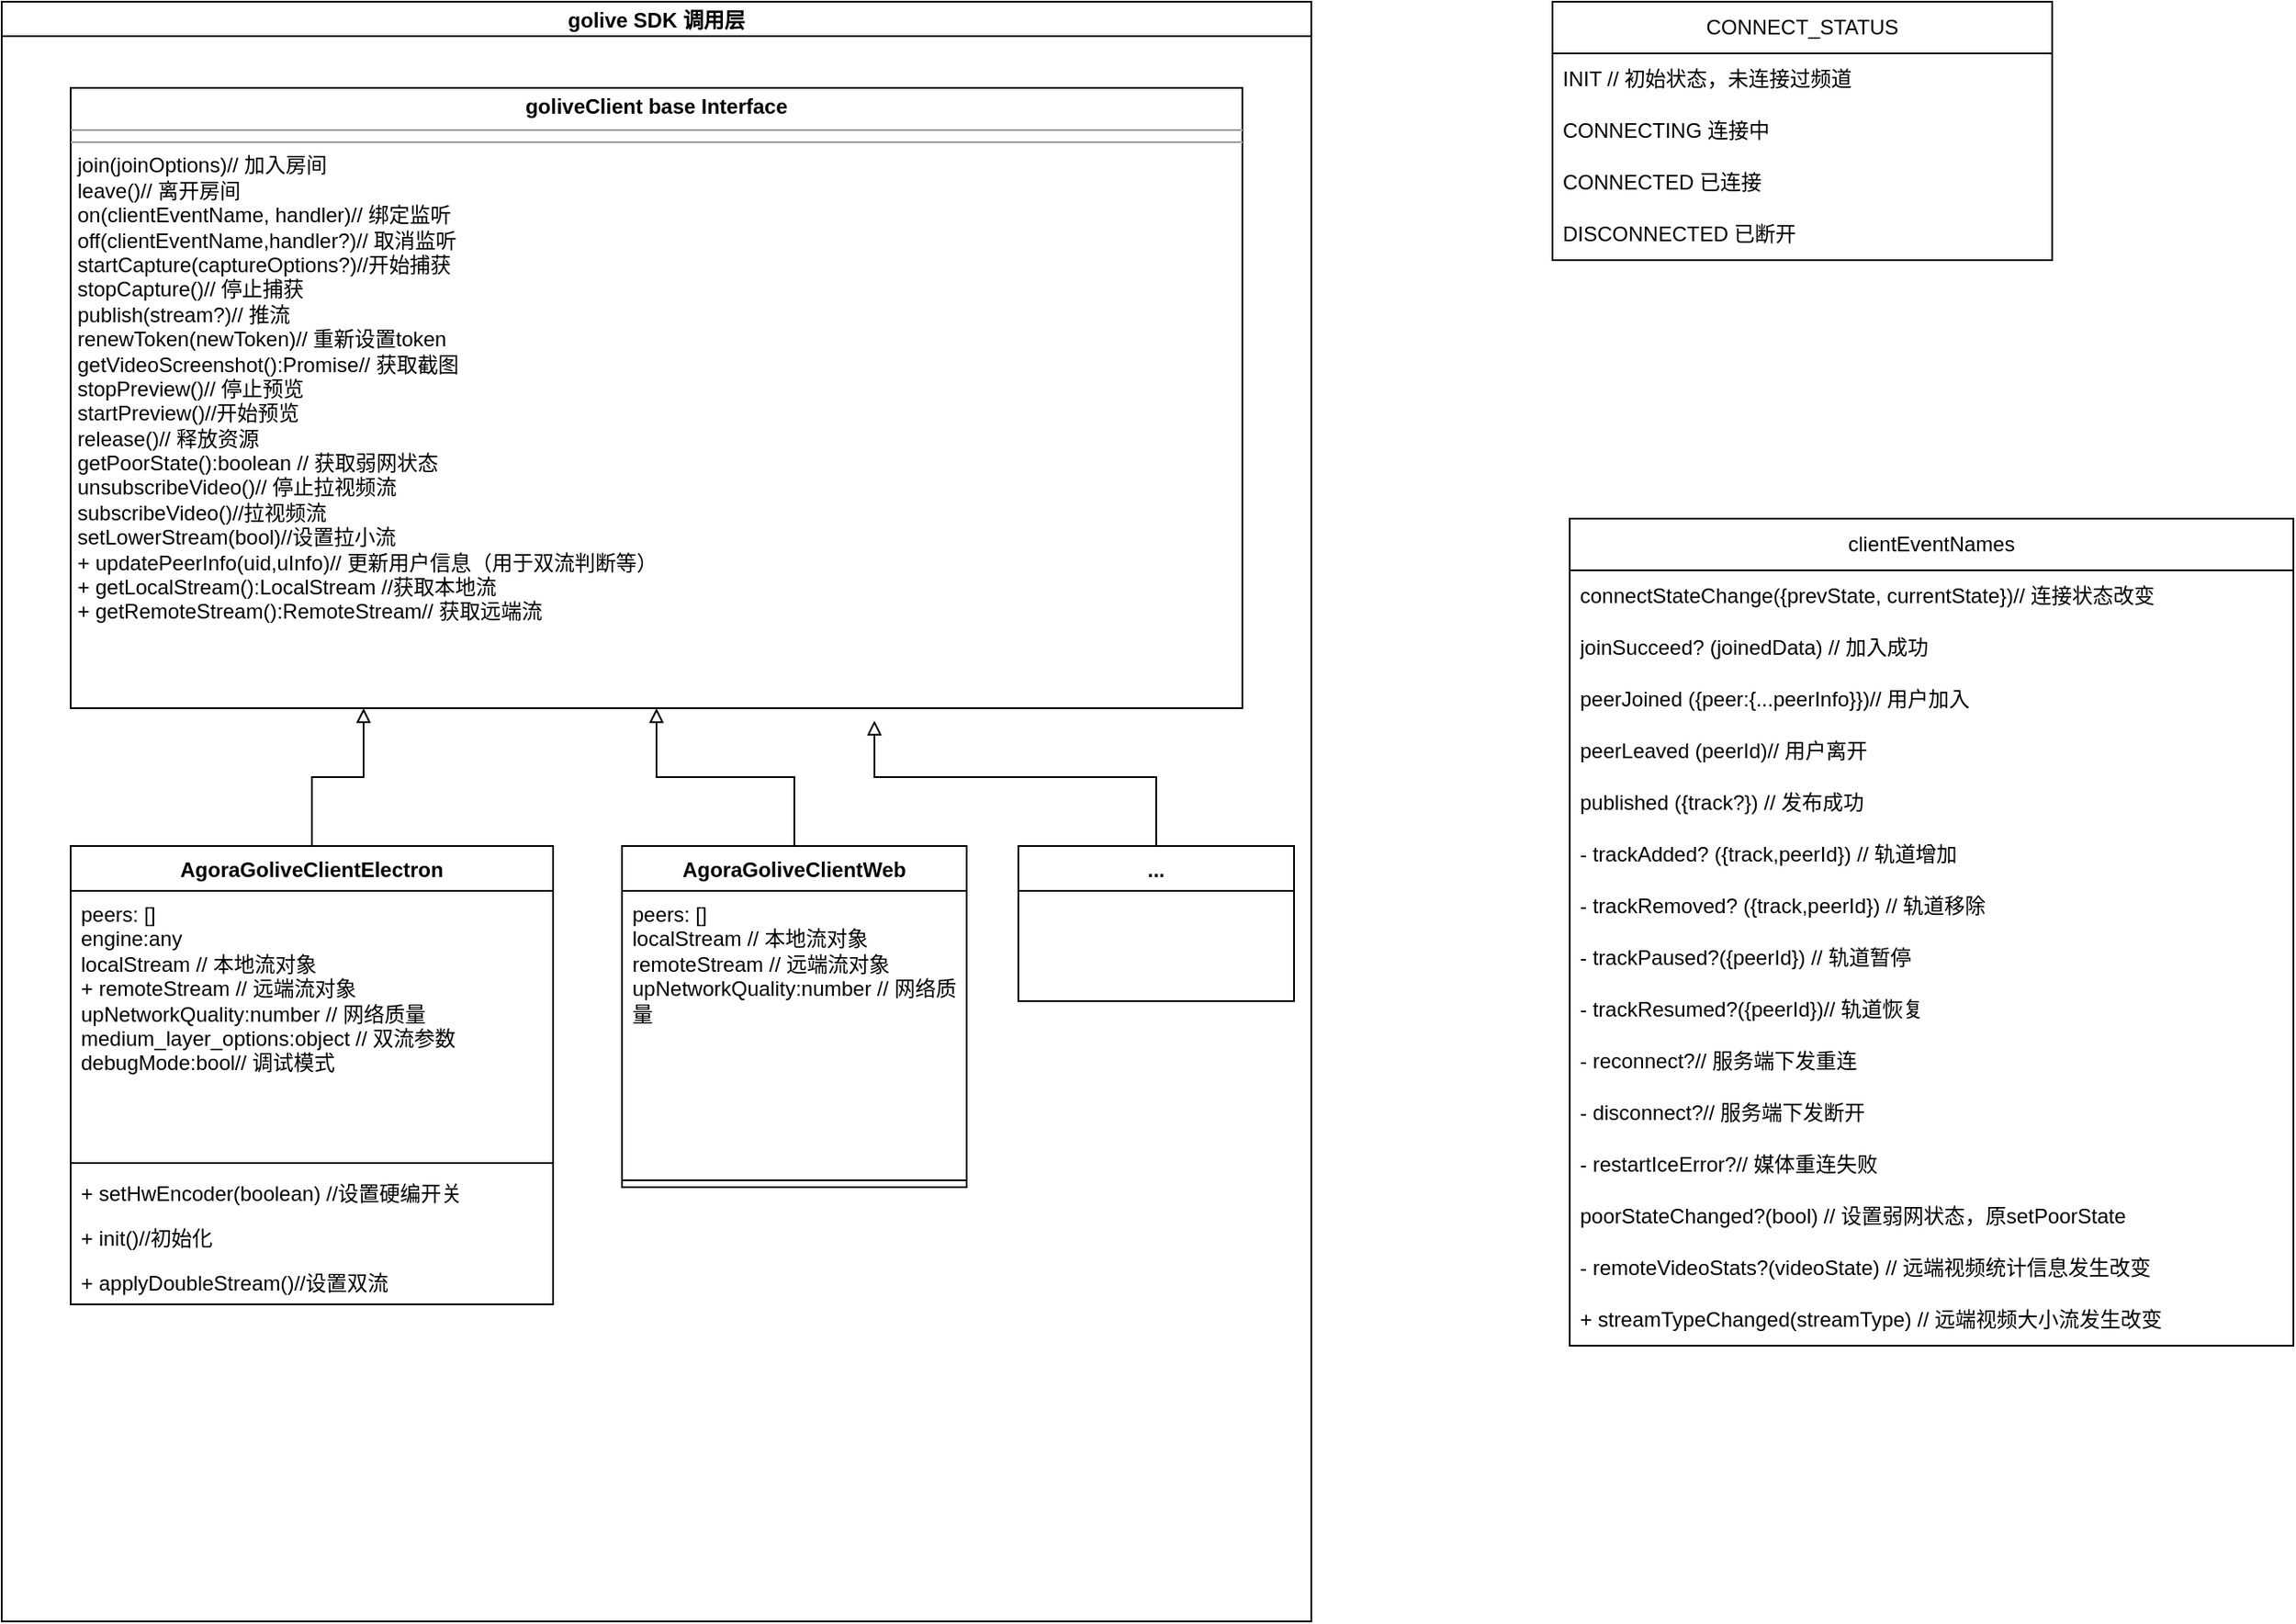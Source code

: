 <mxfile version="22.1.18" type="github">
  <diagram id="C5RBs43oDa-KdzZeNtuy" name="Page-1">
    <mxGraphModel dx="1235" dy="624" grid="1" gridSize="10" guides="1" tooltips="1" connect="1" arrows="1" fold="1" page="1" pageScale="1" pageWidth="827" pageHeight="1169" math="0" shadow="0">
      <root>
        <mxCell id="WIyWlLk6GJQsqaUBKTNV-0" />
        <mxCell id="WIyWlLk6GJQsqaUBKTNV-1" parent="WIyWlLk6GJQsqaUBKTNV-0" />
        <mxCell id="pRe1ASIrNN6ZLIfWkAg_-0" value="golive SDK 调用层" style="swimlane;startSize=20;horizontal=1;containerType=tree;" parent="WIyWlLk6GJQsqaUBKTNV-1" vertex="1">
          <mxGeometry x="10" y="940" width="760" height="940" as="geometry">
            <mxRectangle x="10" y="940" width="140" height="30" as="alternateBounds" />
          </mxGeometry>
        </mxCell>
        <mxCell id="pRe1ASIrNN6ZLIfWkAg_-1" value="&lt;p style=&quot;margin:0px;margin-top:4px;text-align:center;&quot;&gt;&lt;b&gt;goliveClient base Interface&lt;/b&gt;&lt;/p&gt;&lt;hr size=&quot;1&quot;&gt;&lt;p style=&quot;margin:0px;margin-left:4px;&quot;&gt;&lt;/p&gt;&lt;hr size=&quot;1&quot;&gt;&lt;p style=&quot;margin:0px;margin-left:4px;&quot;&gt;join(joinOptions)// 加入房间&lt;br&gt;leave()// 离开房间&lt;/p&gt;&lt;p style=&quot;margin:0px;margin-left:4px;&quot;&gt;on(clientEventName, handler)// 绑定监听&lt;/p&gt;&lt;p style=&quot;margin:0px;margin-left:4px;&quot;&gt;off(clientEventName,handler?)// 取消监听&lt;/p&gt;&lt;p style=&quot;margin:0px;margin-left:4px;&quot;&gt;startCapture(captureOptions?)//开始捕获&lt;/p&gt;&lt;p style=&quot;margin:0px;margin-left:4px;&quot;&gt;stopCapture()// 停止捕获&lt;/p&gt;&lt;p style=&quot;margin:0px;margin-left:4px;&quot;&gt;publish(stream?)// 推流&lt;/p&gt;&lt;p style=&quot;margin:0px;margin-left:4px;&quot;&gt;renewToken(newToken)// 重新设置token&lt;/p&gt;&lt;p style=&quot;margin:0px;margin-left:4px;&quot;&gt;getVideoScreenshot():Promise// 获取截图&lt;/p&gt;&lt;p style=&quot;margin:0px;margin-left:4px;&quot;&gt;stopPreview()// 停止预览&lt;/p&gt;&lt;p style=&quot;margin:0px;margin-left:4px;&quot;&gt;startPreview()//开始预览&lt;/p&gt;&lt;p style=&quot;margin:0px;margin-left:4px;&quot;&gt;release()// 释放资源&lt;/p&gt;&lt;p style=&quot;margin:0px;margin-left:4px;&quot;&gt;getPoorState():boolean // 获取弱网状态&lt;br&gt;&lt;/p&gt;&lt;p style=&quot;margin:0px;margin-left:4px;&quot;&gt;unsubscribeVideo()// 停止拉视频流&lt;br&gt;&lt;/p&gt;&lt;p style=&quot;margin:0px;margin-left:4px;&quot;&gt;subscribeVideo()//拉视频流&lt;br&gt;&lt;/p&gt;&lt;p style=&quot;margin:0px;margin-left:4px;&quot;&gt;setLowerStream(bool)//设置拉小流&lt;br&gt;&lt;/p&gt;&lt;p style=&quot;margin:0px;margin-left:4px;&quot;&gt;+ updatePeerInfo(uid,uInfo)// 更新用户信息（用于双流判断等）&lt;/p&gt;&lt;p style=&quot;margin:0px;margin-left:4px;&quot;&gt;+ getLocalStream():LocalStream //获取本地流&lt;/p&gt;&lt;p style=&quot;margin:0px;margin-left:4px;&quot;&gt;+ getRemoteStream():RemoteStream// 获取远端流&lt;/p&gt;" style="verticalAlign=top;align=left;overflow=fill;fontSize=12;fontFamily=Helvetica;html=1;whiteSpace=wrap;" parent="pRe1ASIrNN6ZLIfWkAg_-0" vertex="1">
          <mxGeometry x="40" y="50" width="680" height="360" as="geometry" />
        </mxCell>
        <mxCell id="pRe1ASIrNN6ZLIfWkAg_-2" style="edgeStyle=orthogonalEdgeStyle;rounded=0;orthogonalLoop=1;jettySize=auto;html=1;exitX=0.5;exitY=0;exitDx=0;exitDy=0;entryX=0.25;entryY=1;entryDx=0;entryDy=0;endArrow=block;endFill=0;" parent="pRe1ASIrNN6ZLIfWkAg_-0" source="pRe1ASIrNN6ZLIfWkAg_-3" target="pRe1ASIrNN6ZLIfWkAg_-1" edge="1">
          <mxGeometry relative="1" as="geometry" />
        </mxCell>
        <mxCell id="pRe1ASIrNN6ZLIfWkAg_-3" value="AgoraGoliveClientElectron" style="swimlane;fontStyle=1;align=center;verticalAlign=top;childLayout=stackLayout;horizontal=1;startSize=26;horizontalStack=0;resizeParent=1;resizeParentMax=0;resizeLast=0;collapsible=1;marginBottom=0;whiteSpace=wrap;html=1;fontColor=default;" parent="pRe1ASIrNN6ZLIfWkAg_-0" vertex="1">
          <mxGeometry x="40" y="490" width="280" height="266" as="geometry">
            <mxRectangle x="70" y="307" width="160" height="30" as="alternateBounds" />
          </mxGeometry>
        </mxCell>
        <mxCell id="pRe1ASIrNN6ZLIfWkAg_-4" value="peers: []&lt;br&gt;engine:any&lt;br&gt;localStream // 本地流对象&lt;br&gt;+ remoteStream // 远端流对象&lt;br&gt;upNetworkQuality:number // 网络质量&lt;br&gt;medium_layer_options:object // 双流参数&lt;br&gt;debugMode:bool// 调试模式" style="text;strokeColor=none;fillColor=none;align=left;verticalAlign=top;spacingLeft=4;spacingRight=4;overflow=hidden;rotatable=0;points=[[0,0.5],[1,0.5]];portConstraint=eastwest;whiteSpace=wrap;html=1;" parent="pRe1ASIrNN6ZLIfWkAg_-3" vertex="1">
          <mxGeometry y="26" width="280" height="154" as="geometry" />
        </mxCell>
        <mxCell id="pRe1ASIrNN6ZLIfWkAg_-5" value="" style="line;strokeWidth=1;fillColor=none;align=left;verticalAlign=middle;spacingTop=-1;spacingLeft=3;spacingRight=3;rotatable=0;labelPosition=right;points=[];portConstraint=eastwest;strokeColor=inherit;" parent="pRe1ASIrNN6ZLIfWkAg_-3" vertex="1">
          <mxGeometry y="180" width="280" height="8" as="geometry" />
        </mxCell>
        <mxCell id="pRe1ASIrNN6ZLIfWkAg_-19" value="+&amp;nbsp;setHwEncoder(boolean) //设置硬编开关" style="text;strokeColor=none;fillColor=none;align=left;verticalAlign=top;spacingLeft=4;spacingRight=4;overflow=hidden;rotatable=0;points=[[0,0.5],[1,0.5]];portConstraint=eastwest;whiteSpace=wrap;html=1;" parent="pRe1ASIrNN6ZLIfWkAg_-3" vertex="1">
          <mxGeometry y="188" width="280" height="26" as="geometry" />
        </mxCell>
        <mxCell id="pRe1ASIrNN6ZLIfWkAg_-18" value="&lt;font&gt;+ init&lt;span style=&quot;background-color: initial;&quot;&gt;()//初始化&lt;/span&gt;&lt;/font&gt;" style="text;strokeColor=none;fillColor=none;align=left;verticalAlign=top;spacingLeft=4;spacingRight=4;overflow=hidden;rotatable=0;points=[[0,0.5],[1,0.5]];portConstraint=eastwest;whiteSpace=wrap;html=1;fontColor=default;" parent="pRe1ASIrNN6ZLIfWkAg_-3" vertex="1">
          <mxGeometry y="214" width="280" height="26" as="geometry" />
        </mxCell>
        <mxCell id="pRe1ASIrNN6ZLIfWkAg_-6" value="&lt;font&gt;+&amp;nbsp;applyDoubleStream()//设置双流&lt;/font&gt;" style="text;strokeColor=none;fillColor=none;align=left;verticalAlign=top;spacingLeft=4;spacingRight=4;overflow=hidden;rotatable=0;points=[[0,0.5],[1,0.5]];portConstraint=eastwest;whiteSpace=wrap;html=1;fontColor=default;" parent="pRe1ASIrNN6ZLIfWkAg_-3" vertex="1">
          <mxGeometry y="240" width="280" height="26" as="geometry" />
        </mxCell>
        <mxCell id="pRe1ASIrNN6ZLIfWkAg_-7" style="edgeStyle=orthogonalEdgeStyle;rounded=0;orthogonalLoop=1;jettySize=auto;html=1;exitX=0.5;exitY=0;exitDx=0;exitDy=0;entryX=0.5;entryY=1;entryDx=0;entryDy=0;strokeWidth=1;endArrow=block;endFill=0;" parent="pRe1ASIrNN6ZLIfWkAg_-0" source="pRe1ASIrNN6ZLIfWkAg_-8" target="pRe1ASIrNN6ZLIfWkAg_-1" edge="1">
          <mxGeometry relative="1" as="geometry" />
        </mxCell>
        <mxCell id="pRe1ASIrNN6ZLIfWkAg_-8" value="AgoraGoliveClientWeb" style="swimlane;fontStyle=1;align=center;verticalAlign=top;childLayout=stackLayout;horizontal=1;startSize=26;horizontalStack=0;resizeParent=1;resizeParentMax=0;resizeLast=0;collapsible=1;marginBottom=0;whiteSpace=wrap;html=1;" parent="pRe1ASIrNN6ZLIfWkAg_-0" vertex="1">
          <mxGeometry x="360" y="490" width="200" height="198" as="geometry" />
        </mxCell>
        <mxCell id="BGoqOCC51lGEYGqtlW3F-5" value="peers: []&lt;br&gt;localStream // 本地流对象&lt;br&gt;remoteStream // 远端流对象&lt;br&gt;upNetworkQuality:number // 网络质量" style="text;strokeColor=none;fillColor=none;align=left;verticalAlign=top;spacingLeft=4;spacingRight=4;overflow=hidden;rotatable=0;points=[[0,0.5],[1,0.5]];portConstraint=eastwest;whiteSpace=wrap;html=1;" vertex="1" parent="pRe1ASIrNN6ZLIfWkAg_-8">
          <mxGeometry y="26" width="200" height="164" as="geometry" />
        </mxCell>
        <mxCell id="pRe1ASIrNN6ZLIfWkAg_-10" value="" style="line;strokeWidth=1;fillColor=none;align=left;verticalAlign=middle;spacingTop=-1;spacingLeft=3;spacingRight=3;rotatable=0;labelPosition=right;points=[];portConstraint=eastwest;strokeColor=inherit;" parent="pRe1ASIrNN6ZLIfWkAg_-8" vertex="1">
          <mxGeometry y="190" width="200" height="8" as="geometry" />
        </mxCell>
        <mxCell id="pRe1ASIrNN6ZLIfWkAg_-12" value="..." style="swimlane;fontStyle=1;align=center;verticalAlign=top;childLayout=stackLayout;horizontal=1;startSize=26;horizontalStack=0;resizeParent=1;resizeParentMax=0;resizeLast=0;collapsible=1;marginBottom=0;whiteSpace=wrap;html=1;strokeColor=default;" parent="pRe1ASIrNN6ZLIfWkAg_-0" vertex="1">
          <mxGeometry x="590" y="490" width="160" height="90" as="geometry" />
        </mxCell>
        <mxCell id="pRe1ASIrNN6ZLIfWkAg_-13" style="edgeStyle=orthogonalEdgeStyle;rounded=0;orthogonalLoop=1;jettySize=auto;html=1;exitX=0.5;exitY=0;exitDx=0;exitDy=0;entryX=0.686;entryY=1.02;entryDx=0;entryDy=0;entryPerimeter=0;endArrow=block;endFill=0;" parent="pRe1ASIrNN6ZLIfWkAg_-0" source="pRe1ASIrNN6ZLIfWkAg_-12" target="pRe1ASIrNN6ZLIfWkAg_-1" edge="1">
          <mxGeometry relative="1" as="geometry" />
        </mxCell>
        <mxCell id="pRe1ASIrNN6ZLIfWkAg_-20" value="clientEventNames" style="swimlane;fontStyle=0;childLayout=stackLayout;horizontal=1;startSize=30;horizontalStack=0;resizeParent=1;resizeParentMax=0;resizeLast=0;collapsible=1;marginBottom=0;whiteSpace=wrap;html=1;" parent="WIyWlLk6GJQsqaUBKTNV-1" vertex="1">
          <mxGeometry x="920" y="1240" width="420" height="480" as="geometry">
            <mxRectangle x="920" y="1240" width="140" height="30" as="alternateBounds" />
          </mxGeometry>
        </mxCell>
        <mxCell id="pRe1ASIrNN6ZLIfWkAg_-21" value="connectStateChange({prevState, currentState&lt;span style=&quot;background-color: initial;&quot;&gt;})// 连接状态改变&lt;/span&gt;" style="text;strokeColor=none;fillColor=none;align=left;verticalAlign=middle;spacingLeft=4;spacingRight=4;overflow=hidden;points=[[0,0.5],[1,0.5]];portConstraint=eastwest;rotatable=0;whiteSpace=wrap;html=1;" parent="pRe1ASIrNN6ZLIfWkAg_-20" vertex="1">
          <mxGeometry y="30" width="420" height="30" as="geometry" />
        </mxCell>
        <mxCell id="pRe1ASIrNN6ZLIfWkAg_-22" value="joinSucceed? (joinedData) // 加入成功" style="text;strokeColor=none;fillColor=none;align=left;verticalAlign=middle;spacingLeft=4;spacingRight=4;overflow=hidden;points=[[0,0.5],[1,0.5]];portConstraint=eastwest;rotatable=0;whiteSpace=wrap;html=1;" parent="pRe1ASIrNN6ZLIfWkAg_-20" vertex="1">
          <mxGeometry y="60" width="420" height="30" as="geometry" />
        </mxCell>
        <mxCell id="pRe1ASIrNN6ZLIfWkAg_-23" value="peerJoined ({peer:{...peerInfo}})// 用户加入" style="text;strokeColor=none;fillColor=none;align=left;verticalAlign=middle;spacingLeft=4;spacingRight=4;overflow=hidden;points=[[0,0.5],[1,0.5]];portConstraint=eastwest;rotatable=0;whiteSpace=wrap;html=1;" parent="pRe1ASIrNN6ZLIfWkAg_-20" vertex="1">
          <mxGeometry y="90" width="420" height="30" as="geometry" />
        </mxCell>
        <mxCell id="pRe1ASIrNN6ZLIfWkAg_-29" value="peerLeaved (peerId)// 用户离开" style="text;strokeColor=none;fillColor=none;align=left;verticalAlign=middle;spacingLeft=4;spacingRight=4;overflow=hidden;points=[[0,0.5],[1,0.5]];portConstraint=eastwest;rotatable=0;whiteSpace=wrap;html=1;" parent="pRe1ASIrNN6ZLIfWkAg_-20" vertex="1">
          <mxGeometry y="120" width="420" height="30" as="geometry" />
        </mxCell>
        <mxCell id="pRe1ASIrNN6ZLIfWkAg_-24" value="published ({track?}) // 发布成功" style="text;strokeColor=none;fillColor=none;align=left;verticalAlign=middle;spacingLeft=4;spacingRight=4;overflow=hidden;points=[[0,0.5],[1,0.5]];portConstraint=eastwest;rotatable=0;whiteSpace=wrap;html=1;" parent="pRe1ASIrNN6ZLIfWkAg_-20" vertex="1">
          <mxGeometry y="150" width="420" height="30" as="geometry" />
        </mxCell>
        <mxCell id="pRe1ASIrNN6ZLIfWkAg_-28" value="- trackAdded? ({track,peerId}) // 轨道增加" style="text;strokeColor=none;fillColor=none;align=left;verticalAlign=middle;spacingLeft=4;spacingRight=4;overflow=hidden;points=[[0,0.5],[1,0.5]];portConstraint=eastwest;rotatable=0;whiteSpace=wrap;html=1;" parent="pRe1ASIrNN6ZLIfWkAg_-20" vertex="1">
          <mxGeometry y="180" width="420" height="30" as="geometry" />
        </mxCell>
        <mxCell id="pRe1ASIrNN6ZLIfWkAg_-25" value="- trackRemoved? ({track,peerId}) // 轨道移除" style="text;strokeColor=none;fillColor=none;align=left;verticalAlign=middle;spacingLeft=4;spacingRight=4;overflow=hidden;points=[[0,0.5],[1,0.5]];portConstraint=eastwest;rotatable=0;whiteSpace=wrap;html=1;" parent="pRe1ASIrNN6ZLIfWkAg_-20" vertex="1">
          <mxGeometry y="210" width="420" height="30" as="geometry" />
        </mxCell>
        <mxCell id="pRe1ASIrNN6ZLIfWkAg_-27" value="- trackPaused?({peerId}) // 轨道暂停" style="text;strokeColor=none;fillColor=none;align=left;verticalAlign=middle;spacingLeft=4;spacingRight=4;overflow=hidden;points=[[0,0.5],[1,0.5]];portConstraint=eastwest;rotatable=0;whiteSpace=wrap;html=1;" parent="pRe1ASIrNN6ZLIfWkAg_-20" vertex="1">
          <mxGeometry y="240" width="420" height="30" as="geometry" />
        </mxCell>
        <mxCell id="pRe1ASIrNN6ZLIfWkAg_-26" value="- trackResumed?({peerId})// 轨道恢复" style="text;strokeColor=none;fillColor=none;align=left;verticalAlign=middle;spacingLeft=4;spacingRight=4;overflow=hidden;points=[[0,0.5],[1,0.5]];portConstraint=eastwest;rotatable=0;whiteSpace=wrap;html=1;" parent="pRe1ASIrNN6ZLIfWkAg_-20" vertex="1">
          <mxGeometry y="270" width="420" height="30" as="geometry" />
        </mxCell>
        <mxCell id="pRe1ASIrNN6ZLIfWkAg_-44" value="- reconnect?// 服务端下发重连" style="text;strokeColor=none;fillColor=none;align=left;verticalAlign=middle;spacingLeft=4;spacingRight=4;overflow=hidden;points=[[0,0.5],[1,0.5]];portConstraint=eastwest;rotatable=0;whiteSpace=wrap;html=1;" parent="pRe1ASIrNN6ZLIfWkAg_-20" vertex="1">
          <mxGeometry y="300" width="420" height="30" as="geometry" />
        </mxCell>
        <mxCell id="pRe1ASIrNN6ZLIfWkAg_-30" value="- disconnect?// 服务端下发断开" style="text;strokeColor=none;fillColor=none;align=left;verticalAlign=middle;spacingLeft=4;spacingRight=4;overflow=hidden;points=[[0,0.5],[1,0.5]];portConstraint=eastwest;rotatable=0;whiteSpace=wrap;html=1;" parent="pRe1ASIrNN6ZLIfWkAg_-20" vertex="1">
          <mxGeometry y="330" width="420" height="30" as="geometry" />
        </mxCell>
        <mxCell id="pRe1ASIrNN6ZLIfWkAg_-43" value="- restartIceError?// 媒体重连失败" style="text;strokeColor=none;fillColor=none;align=left;verticalAlign=middle;spacingLeft=4;spacingRight=4;overflow=hidden;points=[[0,0.5],[1,0.5]];portConstraint=eastwest;rotatable=0;whiteSpace=wrap;html=1;" parent="pRe1ASIrNN6ZLIfWkAg_-20" vertex="1">
          <mxGeometry y="360" width="420" height="30" as="geometry" />
        </mxCell>
        <mxCell id="BGoqOCC51lGEYGqtlW3F-2" value="poorStateChanged?(bool) // 设置弱网状态，原setPoorState" style="text;strokeColor=none;fillColor=none;align=left;verticalAlign=middle;spacingLeft=4;spacingRight=4;overflow=hidden;points=[[0,0.5],[1,0.5]];portConstraint=eastwest;rotatable=0;whiteSpace=wrap;html=1;" vertex="1" parent="pRe1ASIrNN6ZLIfWkAg_-20">
          <mxGeometry y="390" width="420" height="30" as="geometry" />
        </mxCell>
        <mxCell id="BGoqOCC51lGEYGqtlW3F-3" value="- remoteVideoStats?(videoState) // 远端视频统计信息发生改变" style="text;strokeColor=none;fillColor=none;align=left;verticalAlign=middle;spacingLeft=4;spacingRight=4;overflow=hidden;points=[[0,0.5],[1,0.5]];portConstraint=eastwest;rotatable=0;whiteSpace=wrap;html=1;" vertex="1" parent="pRe1ASIrNN6ZLIfWkAg_-20">
          <mxGeometry y="420" width="420" height="30" as="geometry" />
        </mxCell>
        <mxCell id="BGoqOCC51lGEYGqtlW3F-4" value="+ streamTypeChanged(streamType) // 远端视频大小流发生改变" style="text;strokeColor=none;fillColor=none;align=left;verticalAlign=middle;spacingLeft=4;spacingRight=4;overflow=hidden;points=[[0,0.5],[1,0.5]];portConstraint=eastwest;rotatable=0;whiteSpace=wrap;html=1;" vertex="1" parent="pRe1ASIrNN6ZLIfWkAg_-20">
          <mxGeometry y="450" width="420" height="30" as="geometry" />
        </mxCell>
        <mxCell id="pRe1ASIrNN6ZLIfWkAg_-32" value="CONNECT_STATUS" style="swimlane;fontStyle=0;childLayout=stackLayout;horizontal=1;startSize=30;horizontalStack=0;resizeParent=1;resizeParentMax=0;resizeLast=0;collapsible=1;marginBottom=0;whiteSpace=wrap;html=1;" parent="WIyWlLk6GJQsqaUBKTNV-1" vertex="1">
          <mxGeometry x="910" y="940" width="290" height="150" as="geometry">
            <mxRectangle x="910" y="940" width="150" height="30" as="alternateBounds" />
          </mxGeometry>
        </mxCell>
        <mxCell id="pRe1ASIrNN6ZLIfWkAg_-33" value="&lt;span style=&quot;background-color: initial;&quot;&gt;INIT // 初始状态，未连接过频道&lt;/span&gt;" style="text;strokeColor=none;fillColor=none;align=left;verticalAlign=middle;spacingLeft=4;spacingRight=4;overflow=hidden;points=[[0,0.5],[1,0.5]];portConstraint=eastwest;rotatable=0;whiteSpace=wrap;html=1;" parent="pRe1ASIrNN6ZLIfWkAg_-32" vertex="1">
          <mxGeometry y="30" width="290" height="30" as="geometry" />
        </mxCell>
        <mxCell id="pRe1ASIrNN6ZLIfWkAg_-34" value="CONNECTING 连接中" style="text;strokeColor=none;fillColor=none;align=left;verticalAlign=middle;spacingLeft=4;spacingRight=4;overflow=hidden;points=[[0,0.5],[1,0.5]];portConstraint=eastwest;rotatable=0;whiteSpace=wrap;html=1;" parent="pRe1ASIrNN6ZLIfWkAg_-32" vertex="1">
          <mxGeometry y="60" width="290" height="30" as="geometry" />
        </mxCell>
        <mxCell id="pRe1ASIrNN6ZLIfWkAg_-35" value="CONNECTED 已连接" style="text;strokeColor=none;fillColor=none;align=left;verticalAlign=middle;spacingLeft=4;spacingRight=4;overflow=hidden;points=[[0,0.5],[1,0.5]];portConstraint=eastwest;rotatable=0;whiteSpace=wrap;html=1;" parent="pRe1ASIrNN6ZLIfWkAg_-32" vertex="1">
          <mxGeometry y="90" width="290" height="30" as="geometry" />
        </mxCell>
        <mxCell id="pRe1ASIrNN6ZLIfWkAg_-36" value="DISCONNECTED 已断开" style="text;strokeColor=none;fillColor=none;align=left;verticalAlign=middle;spacingLeft=4;spacingRight=4;overflow=hidden;points=[[0,0.5],[1,0.5]];portConstraint=eastwest;rotatable=0;whiteSpace=wrap;html=1;" parent="pRe1ASIrNN6ZLIfWkAg_-32" vertex="1">
          <mxGeometry y="120" width="290" height="30" as="geometry" />
        </mxCell>
      </root>
    </mxGraphModel>
  </diagram>
</mxfile>
